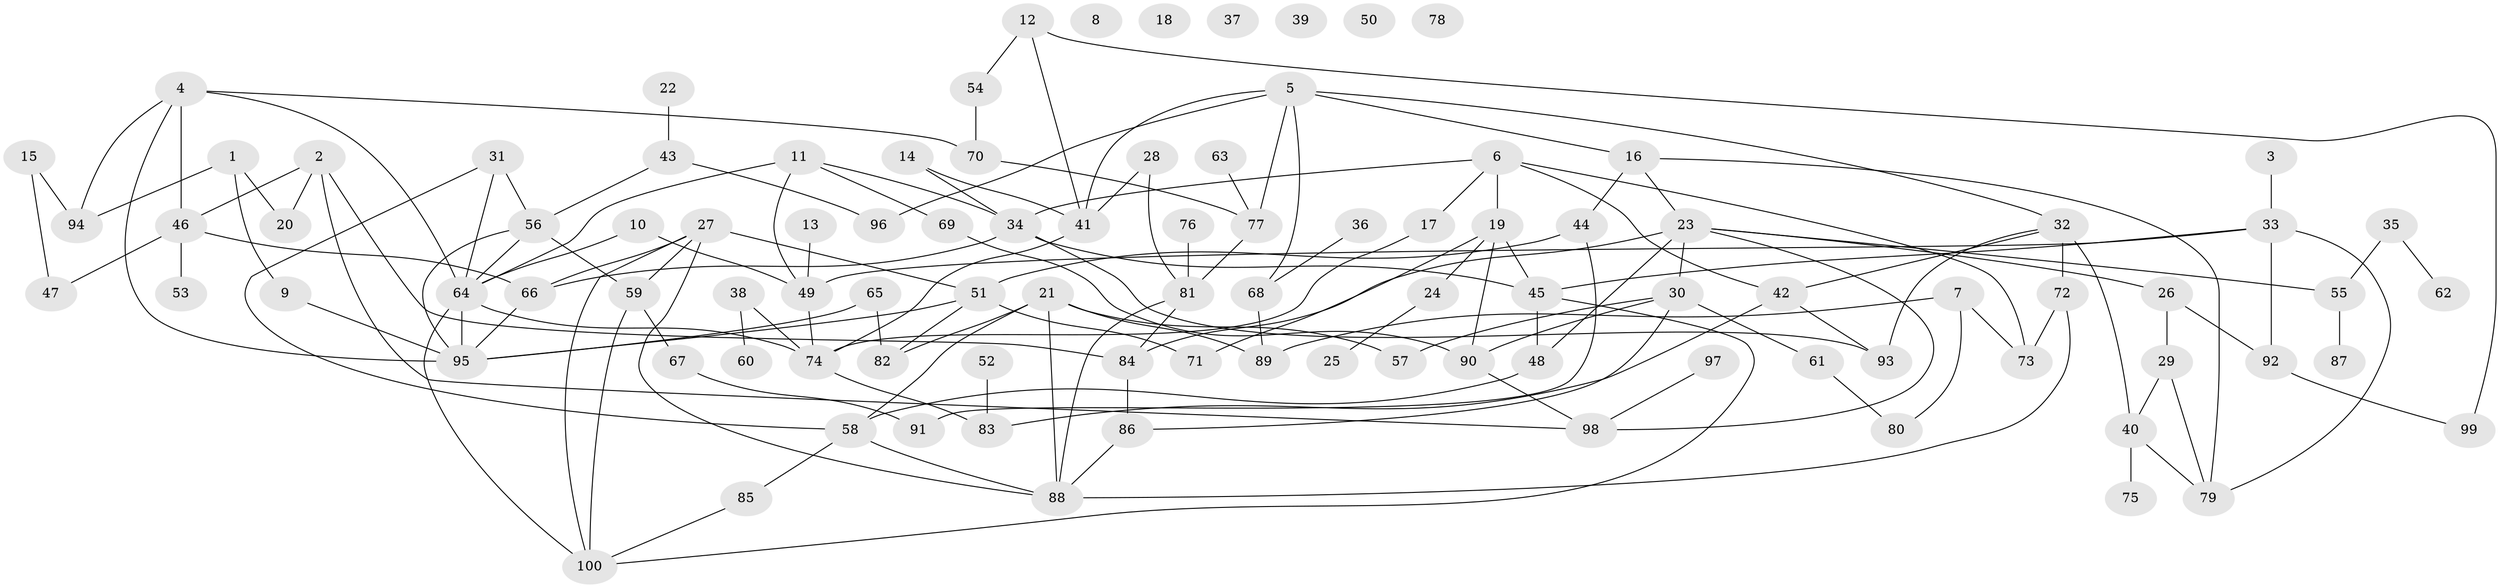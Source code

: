 // Generated by graph-tools (version 1.1) at 2025/13/03/09/25 04:13:11]
// undirected, 100 vertices, 151 edges
graph export_dot {
graph [start="1"]
  node [color=gray90,style=filled];
  1;
  2;
  3;
  4;
  5;
  6;
  7;
  8;
  9;
  10;
  11;
  12;
  13;
  14;
  15;
  16;
  17;
  18;
  19;
  20;
  21;
  22;
  23;
  24;
  25;
  26;
  27;
  28;
  29;
  30;
  31;
  32;
  33;
  34;
  35;
  36;
  37;
  38;
  39;
  40;
  41;
  42;
  43;
  44;
  45;
  46;
  47;
  48;
  49;
  50;
  51;
  52;
  53;
  54;
  55;
  56;
  57;
  58;
  59;
  60;
  61;
  62;
  63;
  64;
  65;
  66;
  67;
  68;
  69;
  70;
  71;
  72;
  73;
  74;
  75;
  76;
  77;
  78;
  79;
  80;
  81;
  82;
  83;
  84;
  85;
  86;
  87;
  88;
  89;
  90;
  91;
  92;
  93;
  94;
  95;
  96;
  97;
  98;
  99;
  100;
  1 -- 9;
  1 -- 20;
  1 -- 94;
  2 -- 20;
  2 -- 46;
  2 -- 84;
  2 -- 98;
  3 -- 33;
  4 -- 46;
  4 -- 64;
  4 -- 70;
  4 -- 94;
  4 -- 95;
  5 -- 16;
  5 -- 32;
  5 -- 41;
  5 -- 68;
  5 -- 77;
  5 -- 96;
  6 -- 17;
  6 -- 19;
  6 -- 34;
  6 -- 42;
  6 -- 73;
  7 -- 73;
  7 -- 80;
  7 -- 89;
  9 -- 95;
  10 -- 49;
  10 -- 64;
  11 -- 34;
  11 -- 49;
  11 -- 64;
  11 -- 69;
  12 -- 41;
  12 -- 54;
  12 -- 99;
  13 -- 49;
  14 -- 34;
  14 -- 41;
  15 -- 47;
  15 -- 94;
  16 -- 23;
  16 -- 44;
  16 -- 79;
  17 -- 74;
  19 -- 24;
  19 -- 45;
  19 -- 71;
  19 -- 90;
  21 -- 57;
  21 -- 58;
  21 -- 82;
  21 -- 88;
  21 -- 89;
  22 -- 43;
  23 -- 26;
  23 -- 30;
  23 -- 48;
  23 -- 55;
  23 -- 84;
  23 -- 98;
  24 -- 25;
  26 -- 29;
  26 -- 92;
  27 -- 51;
  27 -- 59;
  27 -- 66;
  27 -- 88;
  27 -- 100;
  28 -- 41;
  28 -- 81;
  29 -- 40;
  29 -- 79;
  30 -- 57;
  30 -- 61;
  30 -- 86;
  30 -- 90;
  31 -- 56;
  31 -- 58;
  31 -- 64;
  32 -- 40;
  32 -- 42;
  32 -- 72;
  32 -- 93;
  33 -- 45;
  33 -- 49;
  33 -- 79;
  33 -- 92;
  34 -- 45;
  34 -- 66;
  34 -- 93;
  35 -- 55;
  35 -- 62;
  36 -- 68;
  38 -- 60;
  38 -- 74;
  40 -- 75;
  40 -- 79;
  41 -- 74;
  42 -- 83;
  42 -- 93;
  43 -- 56;
  43 -- 96;
  44 -- 51;
  44 -- 91;
  45 -- 48;
  45 -- 100;
  46 -- 47;
  46 -- 53;
  46 -- 66;
  48 -- 58;
  49 -- 74;
  51 -- 71;
  51 -- 82;
  51 -- 95;
  52 -- 83;
  54 -- 70;
  55 -- 87;
  56 -- 59;
  56 -- 64;
  56 -- 95;
  58 -- 85;
  58 -- 88;
  59 -- 67;
  59 -- 100;
  61 -- 80;
  63 -- 77;
  64 -- 74;
  64 -- 95;
  64 -- 100;
  65 -- 82;
  65 -- 95;
  66 -- 95;
  67 -- 91;
  68 -- 89;
  69 -- 90;
  70 -- 77;
  72 -- 73;
  72 -- 88;
  74 -- 83;
  76 -- 81;
  77 -- 81;
  81 -- 84;
  81 -- 88;
  84 -- 86;
  85 -- 100;
  86 -- 88;
  90 -- 98;
  92 -- 99;
  97 -- 98;
}
